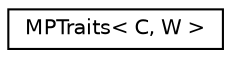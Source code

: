 digraph "Graphical Class Hierarchy"
{
 // LATEX_PDF_SIZE
  edge [fontname="Helvetica",fontsize="10",labelfontname="Helvetica",labelfontsize="10"];
  node [fontname="Helvetica",fontsize="10",shape=record];
  rankdir="LR";
  Node0 [label="MPTraits\< C, W \>",height=0.2,width=0.4,color="black", fillcolor="white", style="filled",URL="$classMPTraits.html",tooltip="Defines available methods in the Motion Planning Universe for Cfg."];
}
